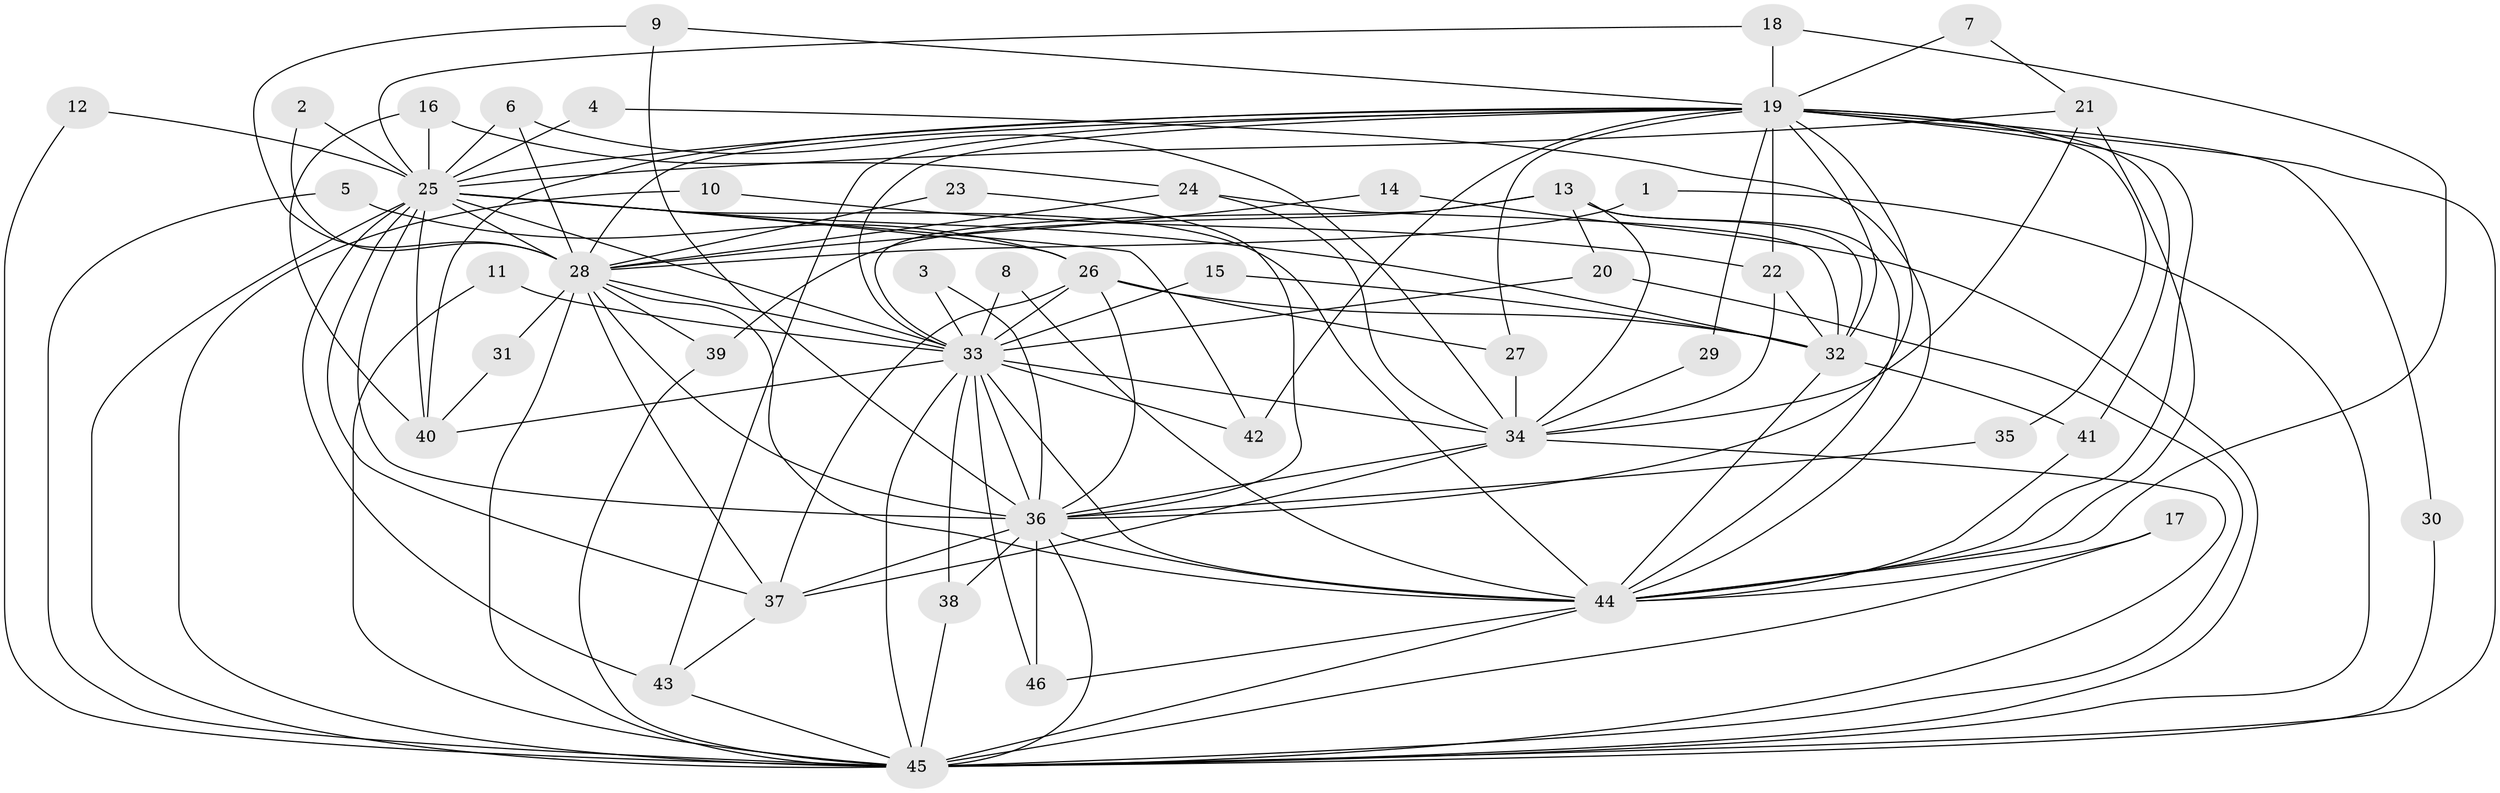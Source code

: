 // original degree distribution, {20: 0.01098901098901099, 14: 0.01098901098901099, 16: 0.02197802197802198, 18: 0.01098901098901099, 21: 0.01098901098901099, 27: 0.01098901098901099, 19: 0.01098901098901099, 17: 0.01098901098901099, 24: 0.01098901098901099, 5: 0.03296703296703297, 2: 0.5824175824175825, 4: 0.06593406593406594, 6: 0.02197802197802198, 3: 0.16483516483516483, 11: 0.01098901098901099, 9: 0.01098901098901099}
// Generated by graph-tools (version 1.1) at 2025/49/03/09/25 03:49:40]
// undirected, 46 vertices, 125 edges
graph export_dot {
graph [start="1"]
  node [color=gray90,style=filled];
  1;
  2;
  3;
  4;
  5;
  6;
  7;
  8;
  9;
  10;
  11;
  12;
  13;
  14;
  15;
  16;
  17;
  18;
  19;
  20;
  21;
  22;
  23;
  24;
  25;
  26;
  27;
  28;
  29;
  30;
  31;
  32;
  33;
  34;
  35;
  36;
  37;
  38;
  39;
  40;
  41;
  42;
  43;
  44;
  45;
  46;
  1 -- 28 [weight=1.0];
  1 -- 45 [weight=1.0];
  2 -- 25 [weight=1.0];
  2 -- 28 [weight=1.0];
  3 -- 33 [weight=1.0];
  3 -- 36 [weight=1.0];
  4 -- 25 [weight=1.0];
  4 -- 44 [weight=1.0];
  5 -- 26 [weight=1.0];
  5 -- 45 [weight=1.0];
  6 -- 25 [weight=1.0];
  6 -- 28 [weight=1.0];
  6 -- 34 [weight=1.0];
  7 -- 19 [weight=1.0];
  7 -- 21 [weight=1.0];
  8 -- 33 [weight=1.0];
  8 -- 44 [weight=1.0];
  9 -- 19 [weight=1.0];
  9 -- 28 [weight=1.0];
  9 -- 36 [weight=1.0];
  10 -- 22 [weight=1.0];
  10 -- 45 [weight=1.0];
  11 -- 33 [weight=1.0];
  11 -- 45 [weight=1.0];
  12 -- 25 [weight=1.0];
  12 -- 45 [weight=1.0];
  13 -- 20 [weight=1.0];
  13 -- 32 [weight=1.0];
  13 -- 33 [weight=1.0];
  13 -- 34 [weight=1.0];
  13 -- 39 [weight=1.0];
  13 -- 44 [weight=1.0];
  14 -- 28 [weight=1.0];
  14 -- 45 [weight=1.0];
  15 -- 32 [weight=1.0];
  15 -- 33 [weight=1.0];
  16 -- 24 [weight=1.0];
  16 -- 25 [weight=2.0];
  16 -- 40 [weight=1.0];
  17 -- 44 [weight=1.0];
  17 -- 45 [weight=1.0];
  18 -- 19 [weight=1.0];
  18 -- 25 [weight=1.0];
  18 -- 44 [weight=1.0];
  19 -- 22 [weight=1.0];
  19 -- 25 [weight=2.0];
  19 -- 27 [weight=1.0];
  19 -- 28 [weight=2.0];
  19 -- 29 [weight=1.0];
  19 -- 30 [weight=1.0];
  19 -- 32 [weight=1.0];
  19 -- 33 [weight=5.0];
  19 -- 35 [weight=1.0];
  19 -- 36 [weight=5.0];
  19 -- 40 [weight=1.0];
  19 -- 41 [weight=2.0];
  19 -- 42 [weight=2.0];
  19 -- 43 [weight=1.0];
  19 -- 44 [weight=3.0];
  19 -- 45 [weight=2.0];
  20 -- 33 [weight=1.0];
  20 -- 45 [weight=1.0];
  21 -- 25 [weight=1.0];
  21 -- 34 [weight=1.0];
  21 -- 44 [weight=1.0];
  22 -- 32 [weight=1.0];
  22 -- 34 [weight=1.0];
  23 -- 28 [weight=1.0];
  23 -- 36 [weight=1.0];
  24 -- 28 [weight=1.0];
  24 -- 32 [weight=1.0];
  24 -- 34 [weight=1.0];
  25 -- 26 [weight=1.0];
  25 -- 28 [weight=1.0];
  25 -- 32 [weight=1.0];
  25 -- 33 [weight=2.0];
  25 -- 36 [weight=3.0];
  25 -- 37 [weight=1.0];
  25 -- 40 [weight=1.0];
  25 -- 42 [weight=1.0];
  25 -- 43 [weight=2.0];
  25 -- 44 [weight=1.0];
  25 -- 45 [weight=2.0];
  26 -- 27 [weight=1.0];
  26 -- 32 [weight=1.0];
  26 -- 33 [weight=1.0];
  26 -- 36 [weight=1.0];
  26 -- 37 [weight=1.0];
  27 -- 34 [weight=1.0];
  28 -- 31 [weight=1.0];
  28 -- 33 [weight=2.0];
  28 -- 36 [weight=2.0];
  28 -- 37 [weight=1.0];
  28 -- 39 [weight=1.0];
  28 -- 44 [weight=1.0];
  28 -- 45 [weight=2.0];
  29 -- 34 [weight=1.0];
  30 -- 45 [weight=1.0];
  31 -- 40 [weight=1.0];
  32 -- 41 [weight=1.0];
  32 -- 44 [weight=1.0];
  33 -- 34 [weight=1.0];
  33 -- 36 [weight=4.0];
  33 -- 38 [weight=1.0];
  33 -- 40 [weight=2.0];
  33 -- 42 [weight=1.0];
  33 -- 44 [weight=2.0];
  33 -- 45 [weight=2.0];
  33 -- 46 [weight=1.0];
  34 -- 36 [weight=1.0];
  34 -- 37 [weight=1.0];
  34 -- 45 [weight=1.0];
  35 -- 36 [weight=1.0];
  36 -- 37 [weight=1.0];
  36 -- 38 [weight=1.0];
  36 -- 44 [weight=3.0];
  36 -- 45 [weight=2.0];
  36 -- 46 [weight=1.0];
  37 -- 43 [weight=1.0];
  38 -- 45 [weight=1.0];
  39 -- 45 [weight=1.0];
  41 -- 44 [weight=1.0];
  43 -- 45 [weight=1.0];
  44 -- 45 [weight=1.0];
  44 -- 46 [weight=1.0];
}
